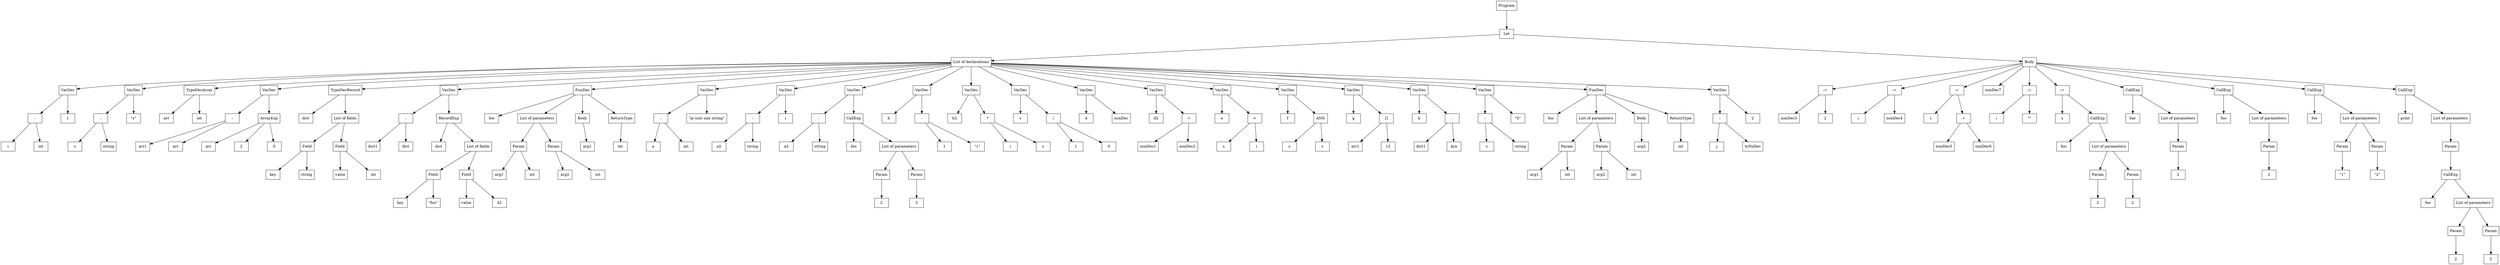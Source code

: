 digraph "ast"{

	nodesep=1;
	ranksep=1;

	N1 [label="Let", shape="box"];
	N2 [label="List of declarations", shape="box"];
	N3 [label="VarDec", shape="box"];
	N4 [label=":", shape="box"];
	N5 [label="i", shape="box"];
	N6 [label="int", shape="box"];
	N7 [label="1", shape="box"];
	N8 [label="VarDec", shape="box"];
	N9 [label=":", shape="box"];
	N10 [label="s", shape="box"];
	N11 [label="string", shape="box"];
	N12 [label="\"s\"", shape="box"];
	N13 [label="TypeDecArray", shape="box"];
	N14 [label="arr", shape="box"];
	N15 [label="int", shape="box"];
	N16 [label="VarDec", shape="box"];
	N17 [label=":", shape="box"];
	N18 [label="arr1", shape="box"];
	N19 [label="arr", shape="box"];
	N20 [label="ArrayExp", shape="box"];
	N21 [label="arr", shape="box"];
	N22 [label="2", shape="box"];
	N23 [label="0", shape="box"];
	N24 [label="TypeDecRecord", shape="box"];
	N25 [label="dict", shape="box"];
	N26 [label="List of fields", shape="box"];
	N27 [label="key", shape="box"];
	N28 [label="string", shape="box"];
	N29 [label="Field", shape="box"];
	N30 [label="value", shape="box"];
	N31 [label="int", shape="box"];
	N32 [label="Field", shape="box"];
	N33 [label="VarDec", shape="box"];
	N34 [label=":", shape="box"];
	N35 [label="dict1", shape="box"];
	N36 [label="dict", shape="box"];
	N37 [label="RecordExp", shape="box"];
	N38 [label="dict", shape="box"];
	N39 [label="List of fields", shape="box"];
	N40 [label="key", shape="box"];
	N41 [label="\"foo\"", shape="box"];
	N42 [label="Field", shape="box"];
	N43 [label="value", shape="box"];
	N44 [label="42", shape="box"];
	N45 [label="Field", shape="box"];
	N46 [label="FunDec", shape="box"];
	N47 [label="foo", shape="box"];
	N48 [label="List of parameters", shape="box"];
	N49 [label="arg1", shape="box"];
	N50 [label="int", shape="box"];
	N51 [label="Param", shape="box"];
	N52 [label="arg2", shape="box"];
	N53 [label="int", shape="box"];
	N54 [label="Param", shape="box"];
	N55 [label="Body", shape="box"];
	N56 [label="arg1", shape="box"];
	N57 [label="ReturnType", shape="box"];
	N58 [label="int", shape="box"];
	N59 [label="VarDec", shape="box"];
	N60 [label=":", shape="box"];
	N61 [label="a", shape="box"];
	N62 [label="int", shape="box"];
	N63 [label="\"je suis une string\"", shape="box"];
	N64 [label="VarDec", shape="box"];
	N65 [label=":", shape="box"];
	N66 [label="a2", shape="box"];
	N67 [label="string", shape="box"];
	N68 [label="i", shape="box"];
	N69 [label="VarDec", shape="box"];
	N70 [label=":", shape="box"];
	N71 [label="a3", shape="box"];
	N72 [label="string", shape="box"];
	N73 [label="CallExp", shape="box"];
	N74 [label="foo", shape="box"];
	N75 [label="List of parameters", shape="box"];
	N76 [label="2", shape="box"];
	N77 [label="Param", shape="box"];
	N78 [label="3", shape="box"];
	N79 [label="Param", shape="box"];
	N80 [label="VarDec", shape="box"];
	N81 [label="b", shape="box"];
	N82 [label="-", shape="box"];
	N83 [label="1", shape="box"];
	N84 [label="\"1\"", shape="box"];
	N85 [label="VarDec", shape="box"];
	N86 [label="b2", shape="box"];
	N87 [label="*", shape="box"];
	N88 [label="i", shape="box"];
	N89 [label="s", shape="box"];
	N90 [label="VarDec", shape="box"];
	N91 [label="c", shape="box"];
	N92 [label="/", shape="box"];
	N93 [label="1", shape="box"];
	N94 [label="0", shape="box"];
	N95 [label="VarDec", shape="box"];
	N96 [label="d", shape="box"];
	N97 [label="nonDec", shape="box"];
	N98 [label="VarDec", shape="box"];
	N99 [label="d2", shape="box"];
	N100 [label="+", shape="box"];
	N101 [label="nonDec1", shape="box"];
	N102 [label="nonDec2", shape="box"];
	N103 [label="VarDec", shape="box"];
	N104 [label="e", shape="box"];
	N105 [label=">", shape="box"];
	N106 [label="s", shape="box"];
	N107 [label="i", shape="box"];
	N108 [label="VarDec", shape="box"];
	N109 [label="f", shape="box"];
	N110 [label="AND", shape="box"];
	N111 [label="s", shape="box"];
	N112 [label="s", shape="box"];
	N113 [label="VarDec", shape="box"];
	N114 [label="g", shape="box"];
	N115 [label="[]", shape="box"];
	N116 [label="arr1", shape="box"];
	N117 [label="12", shape="box"];
	N118 [label="VarDec", shape="box"];
	N119 [label="h", shape="box"];
	N120 [label=".", shape="box"];
	N121 [label="dict1", shape="box"];
	N122 [label="kye", shape="box"];
	N123 [label="VarDec", shape="box"];
	N124 [label=":", shape="box"];
	N125 [label="s", shape="box"];
	N126 [label="string", shape="box"];
	N127 [label="\"S\"", shape="box"];
	N128 [label="FunDec", shape="box"];
	N129 [label="foo", shape="box"];
	N130 [label="List of parameters", shape="box"];
	N131 [label="arg1", shape="box"];
	N132 [label="int", shape="box"];
	N133 [label="Param", shape="box"];
	N134 [label="arg2", shape="box"];
	N135 [label="int", shape="box"];
	N136 [label="Param", shape="box"];
	N137 [label="Body", shape="box"];
	N138 [label="arg2", shape="box"];
	N139 [label="ReturnType", shape="box"];
	N140 [label="int", shape="box"];
	N141 [label="VarDec", shape="box"];
	N142 [label=":", shape="box"];
	N143 [label="j", shape="box"];
	N144 [label="tyNoDec", shape="box"];
	N145 [label="2", shape="box"];
	N146 [label="Body", shape="box"];
	N147 [label=":=", shape="box"];
	N148 [label="nonDec3", shape="box"];
	N149 [label="2", shape="box"];
	N150 [label=":=", shape="box"];
	N151 [label="i", shape="box"];
	N152 [label="nonDec4", shape="box"];
	N153 [label=":=", shape="box"];
	N154 [label="i", shape="box"];
	N155 [label="+", shape="box"];
	N156 [label="nonDec5", shape="box"];
	N157 [label="nonDec6", shape="box"];
	N158 [label="nonDec7", shape="box"];
	N159 [label=":=", shape="box"];
	N160 [label="i", shape="box"];
	N161 [label="\"\"", shape="box"];
	N162 [label=":=", shape="box"];
	N163 [label="s", shape="box"];
	N164 [label="CallExp", shape="box"];
	N165 [label="foo", shape="box"];
	N166 [label="List of parameters", shape="box"];
	N167 [label="2", shape="box"];
	N168 [label="Param", shape="box"];
	N169 [label="2", shape="box"];
	N170 [label="Param", shape="box"];
	N171 [label="CallExp", shape="box"];
	N172 [label="bar", shape="box"];
	N173 [label="List of parameters", shape="box"];
	N174 [label="2", shape="box"];
	N175 [label="Param", shape="box"];
	N176 [label="CallExp", shape="box"];
	N177 [label="foo", shape="box"];
	N178 [label="List of parameters", shape="box"];
	N179 [label="2", shape="box"];
	N180 [label="Param", shape="box"];
	N181 [label="CallExp", shape="box"];
	N182 [label="foo", shape="box"];
	N183 [label="List of parameters", shape="box"];
	N184 [label="\"1\"", shape="box"];
	N185 [label="Param", shape="box"];
	N186 [label="\"2\"", shape="box"];
	N187 [label="Param", shape="box"];
	N188 [label="CallExp", shape="box"];
	N189 [label="print", shape="box"];
	N190 [label="List of parameters", shape="box"];
	N191 [label="CallExp", shape="box"];
	N192 [label="foo", shape="box"];
	N193 [label="List of parameters", shape="box"];
	N194 [label="2", shape="box"];
	N195 [label="Param", shape="box"];
	N196 [label="2", shape="box"];
	N197 [label="Param", shape="box"];
	N198 [label="Param", shape="box"];
	N0 [label="Program", shape="box"];

	N1 -> N2; 
	N4 -> N5; 
	N4 -> N6; 
	N3 -> N4; 
	N3 -> N7; 
	N2 -> N3; 
	N9 -> N10; 
	N9 -> N11; 
	N8 -> N9; 
	N8 -> N12; 
	N2 -> N8; 
	N13 -> N14; 
	N13 -> N15; 
	N2 -> N13; 
	N17 -> N18; 
	N17 -> N19; 
	N20 -> N21; 
	N20 -> N22; 
	N20 -> N23; 
	N16 -> N17; 
	N16 -> N20; 
	N2 -> N16; 
	N29 -> N27; 
	N29 -> N28; 
	N26 -> N29; 
	N32 -> N30; 
	N32 -> N31; 
	N26 -> N32; 
	N24 -> N25; 
	N24 -> N26; 
	N2 -> N24; 
	N34 -> N35; 
	N34 -> N36; 
	N37 -> N38; 
	N42 -> N40; 
	N42 -> N41; 
	N39 -> N42; 
	N45 -> N43; 
	N45 -> N44; 
	N39 -> N45; 
	N37 -> N39; 
	N33 -> N34; 
	N33 -> N37; 
	N2 -> N33; 
	N51 -> N49; 
	N51 -> N50; 
	N48 -> N51; 
	N54 -> N52; 
	N54 -> N53; 
	N48 -> N54; 
	N46 -> N47; 
	N46 -> N48; 
	N46 -> N55; 
	N55 -> N56; 
	N46 -> N57; 
	N57 -> N58; 
	N2 -> N46; 
	N60 -> N61; 
	N60 -> N62; 
	N59 -> N60; 
	N59 -> N63; 
	N2 -> N59; 
	N65 -> N66; 
	N65 -> N67; 
	N64 -> N65; 
	N64 -> N68; 
	N2 -> N64; 
	N70 -> N71; 
	N70 -> N72; 
	N73 -> N74; 
	N77 -> N76; 
	N75 -> N77; 
	N79 -> N78; 
	N75 -> N79; 
	N73 -> N75; 
	N69 -> N70; 
	N69 -> N73; 
	N2 -> N69; 
	N82 -> N83; 
	N82 -> N84; 
	N80 -> N81; 
	N80 -> N82; 
	N2 -> N80; 
	N87 -> N88; 
	N87 -> N89; 
	N85 -> N86; 
	N85 -> N87; 
	N2 -> N85; 
	N92 -> N93; 
	N92 -> N94; 
	N90 -> N91; 
	N90 -> N92; 
	N2 -> N90; 
	N95 -> N96; 
	N95 -> N97; 
	N2 -> N95; 
	N100 -> N101; 
	N100 -> N102; 
	N98 -> N99; 
	N98 -> N100; 
	N2 -> N98; 
	N105 -> N106; 
	N105 -> N107; 
	N103 -> N104; 
	N103 -> N105; 
	N2 -> N103; 
	N110 -> N111; 
	N110 -> N112; 
	N108 -> N109; 
	N108 -> N110; 
	N2 -> N108; 
	N115 -> N116; 
	N115 -> N117; 
	N113 -> N114; 
	N113 -> N115; 
	N2 -> N113; 
	N120 -> N121; 
	N120 -> N122; 
	N118 -> N119; 
	N118 -> N120; 
	N2 -> N118; 
	N124 -> N125; 
	N124 -> N126; 
	N123 -> N124; 
	N123 -> N127; 
	N2 -> N123; 
	N133 -> N131; 
	N133 -> N132; 
	N130 -> N133; 
	N136 -> N134; 
	N136 -> N135; 
	N130 -> N136; 
	N128 -> N129; 
	N128 -> N130; 
	N128 -> N137; 
	N137 -> N138; 
	N128 -> N139; 
	N139 -> N140; 
	N2 -> N128; 
	N142 -> N143; 
	N142 -> N144; 
	N141 -> N142; 
	N141 -> N145; 
	N2 -> N141; 
	N1 -> N146; 
	N147 -> N148; 
	N147 -> N149; 
	N146 -> N147; 
	N150 -> N151; 
	N150 -> N152; 
	N146 -> N150; 
	N153 -> N154; 
	N155 -> N156; 
	N155 -> N157; 
	N153 -> N155; 
	N146 -> N153; 
	N146 -> N158; 
	N159 -> N160; 
	N159 -> N161; 
	N146 -> N159; 
	N162 -> N163; 
	N164 -> N165; 
	N168 -> N167; 
	N166 -> N168; 
	N170 -> N169; 
	N166 -> N170; 
	N164 -> N166; 
	N162 -> N164; 
	N146 -> N162; 
	N171 -> N172; 
	N175 -> N174; 
	N173 -> N175; 
	N171 -> N173; 
	N146 -> N171; 
	N176 -> N177; 
	N180 -> N179; 
	N178 -> N180; 
	N176 -> N178; 
	N146 -> N176; 
	N181 -> N182; 
	N185 -> N184; 
	N183 -> N185; 
	N187 -> N186; 
	N183 -> N187; 
	N181 -> N183; 
	N146 -> N181; 
	N188 -> N189; 
	N191 -> N192; 
	N195 -> N194; 
	N193 -> N195; 
	N197 -> N196; 
	N193 -> N197; 
	N191 -> N193; 
	N198 -> N191; 
	N190 -> N198; 
	N188 -> N190; 
	N146 -> N188; 
	N0 -> N1; 
}